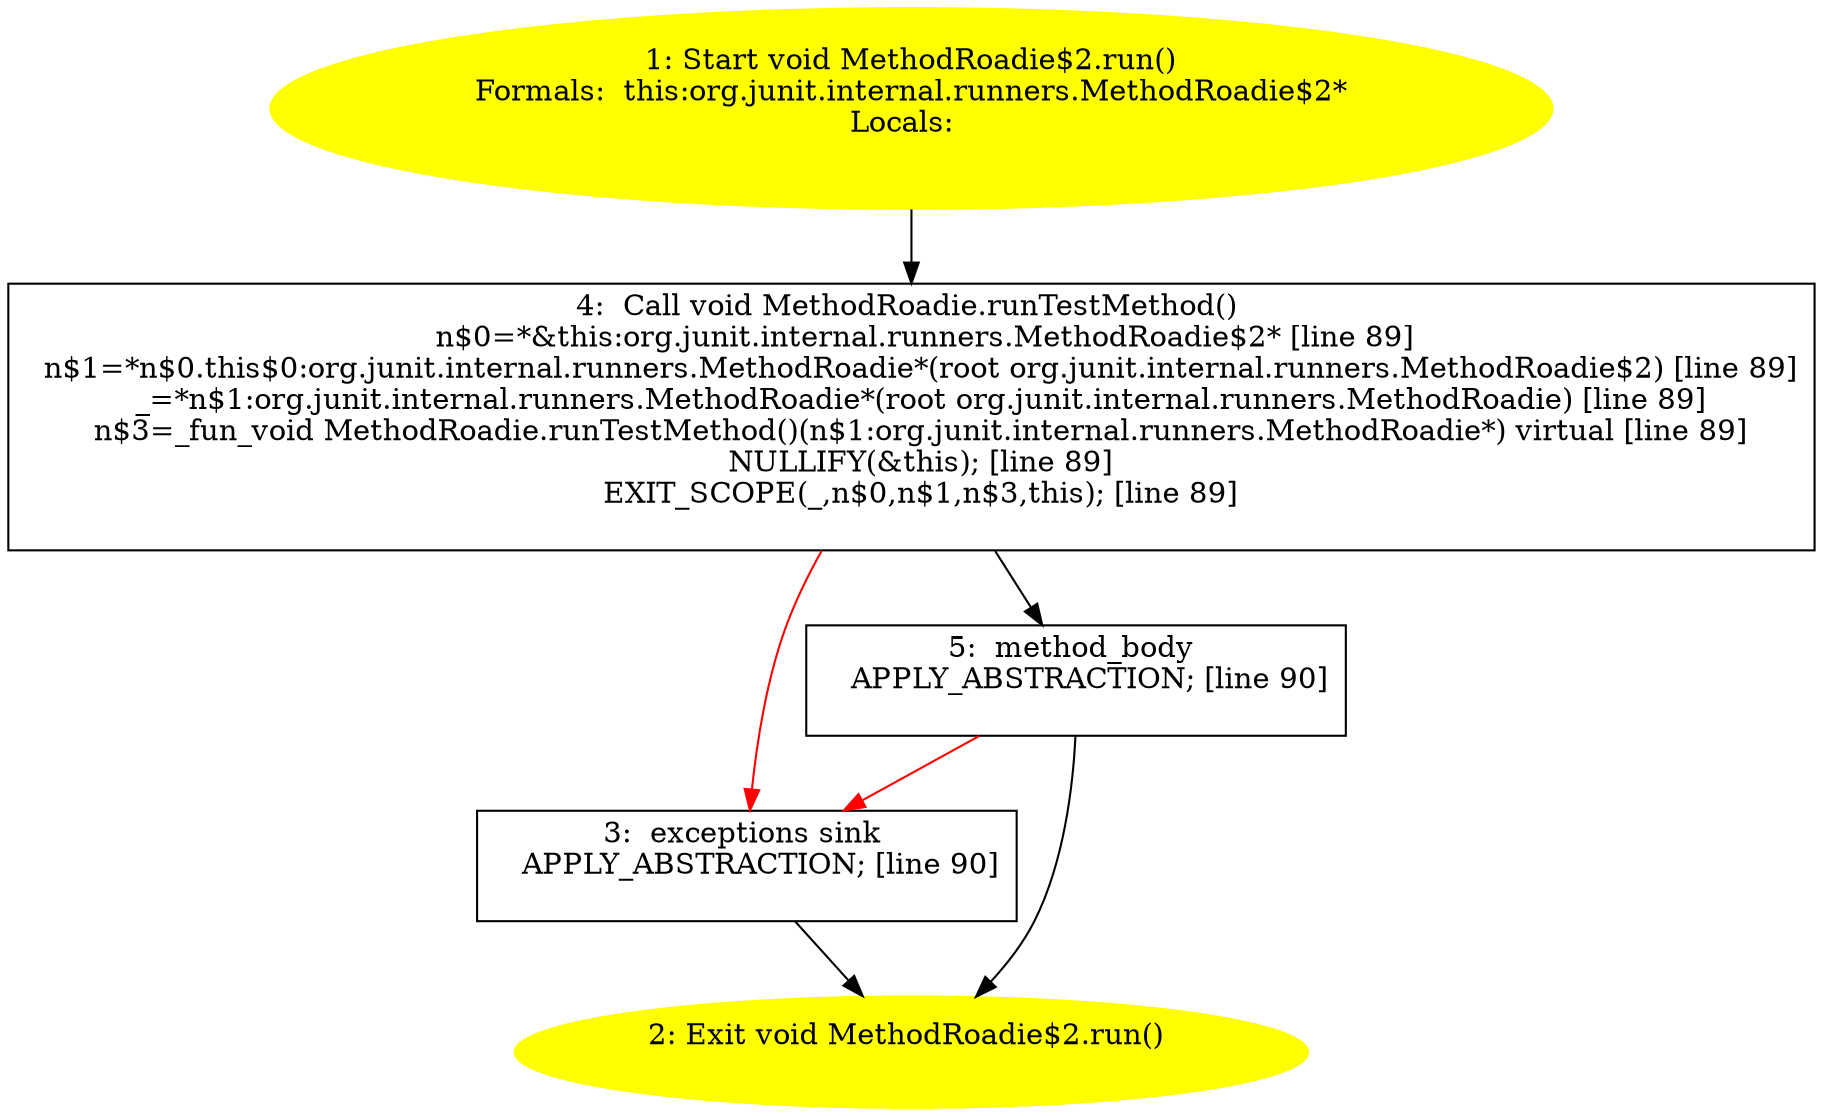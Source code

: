/* @generated */
digraph cfg {
"org.junit.internal.runners.MethodRoadie$2.run():void.8c3621db783b9cf6c4299ecf6a07cada_1" [label="1: Start void MethodRoadie$2.run()\nFormals:  this:org.junit.internal.runners.MethodRoadie$2*\nLocals:  \n  " color=yellow style=filled]
	

	 "org.junit.internal.runners.MethodRoadie$2.run():void.8c3621db783b9cf6c4299ecf6a07cada_1" -> "org.junit.internal.runners.MethodRoadie$2.run():void.8c3621db783b9cf6c4299ecf6a07cada_4" ;
"org.junit.internal.runners.MethodRoadie$2.run():void.8c3621db783b9cf6c4299ecf6a07cada_2" [label="2: Exit void MethodRoadie$2.run() \n  " color=yellow style=filled]
	

"org.junit.internal.runners.MethodRoadie$2.run():void.8c3621db783b9cf6c4299ecf6a07cada_3" [label="3:  exceptions sink \n   APPLY_ABSTRACTION; [line 90]\n " shape="box"]
	

	 "org.junit.internal.runners.MethodRoadie$2.run():void.8c3621db783b9cf6c4299ecf6a07cada_3" -> "org.junit.internal.runners.MethodRoadie$2.run():void.8c3621db783b9cf6c4299ecf6a07cada_2" ;
"org.junit.internal.runners.MethodRoadie$2.run():void.8c3621db783b9cf6c4299ecf6a07cada_4" [label="4:  Call void MethodRoadie.runTestMethod() \n   n$0=*&this:org.junit.internal.runners.MethodRoadie$2* [line 89]\n  n$1=*n$0.this$0:org.junit.internal.runners.MethodRoadie*(root org.junit.internal.runners.MethodRoadie$2) [line 89]\n  _=*n$1:org.junit.internal.runners.MethodRoadie*(root org.junit.internal.runners.MethodRoadie) [line 89]\n  n$3=_fun_void MethodRoadie.runTestMethod()(n$1:org.junit.internal.runners.MethodRoadie*) virtual [line 89]\n  NULLIFY(&this); [line 89]\n  EXIT_SCOPE(_,n$0,n$1,n$3,this); [line 89]\n " shape="box"]
	

	 "org.junit.internal.runners.MethodRoadie$2.run():void.8c3621db783b9cf6c4299ecf6a07cada_4" -> "org.junit.internal.runners.MethodRoadie$2.run():void.8c3621db783b9cf6c4299ecf6a07cada_5" ;
	 "org.junit.internal.runners.MethodRoadie$2.run():void.8c3621db783b9cf6c4299ecf6a07cada_4" -> "org.junit.internal.runners.MethodRoadie$2.run():void.8c3621db783b9cf6c4299ecf6a07cada_3" [color="red" ];
"org.junit.internal.runners.MethodRoadie$2.run():void.8c3621db783b9cf6c4299ecf6a07cada_5" [label="5:  method_body \n   APPLY_ABSTRACTION; [line 90]\n " shape="box"]
	

	 "org.junit.internal.runners.MethodRoadie$2.run():void.8c3621db783b9cf6c4299ecf6a07cada_5" -> "org.junit.internal.runners.MethodRoadie$2.run():void.8c3621db783b9cf6c4299ecf6a07cada_2" ;
	 "org.junit.internal.runners.MethodRoadie$2.run():void.8c3621db783b9cf6c4299ecf6a07cada_5" -> "org.junit.internal.runners.MethodRoadie$2.run():void.8c3621db783b9cf6c4299ecf6a07cada_3" [color="red" ];
}
